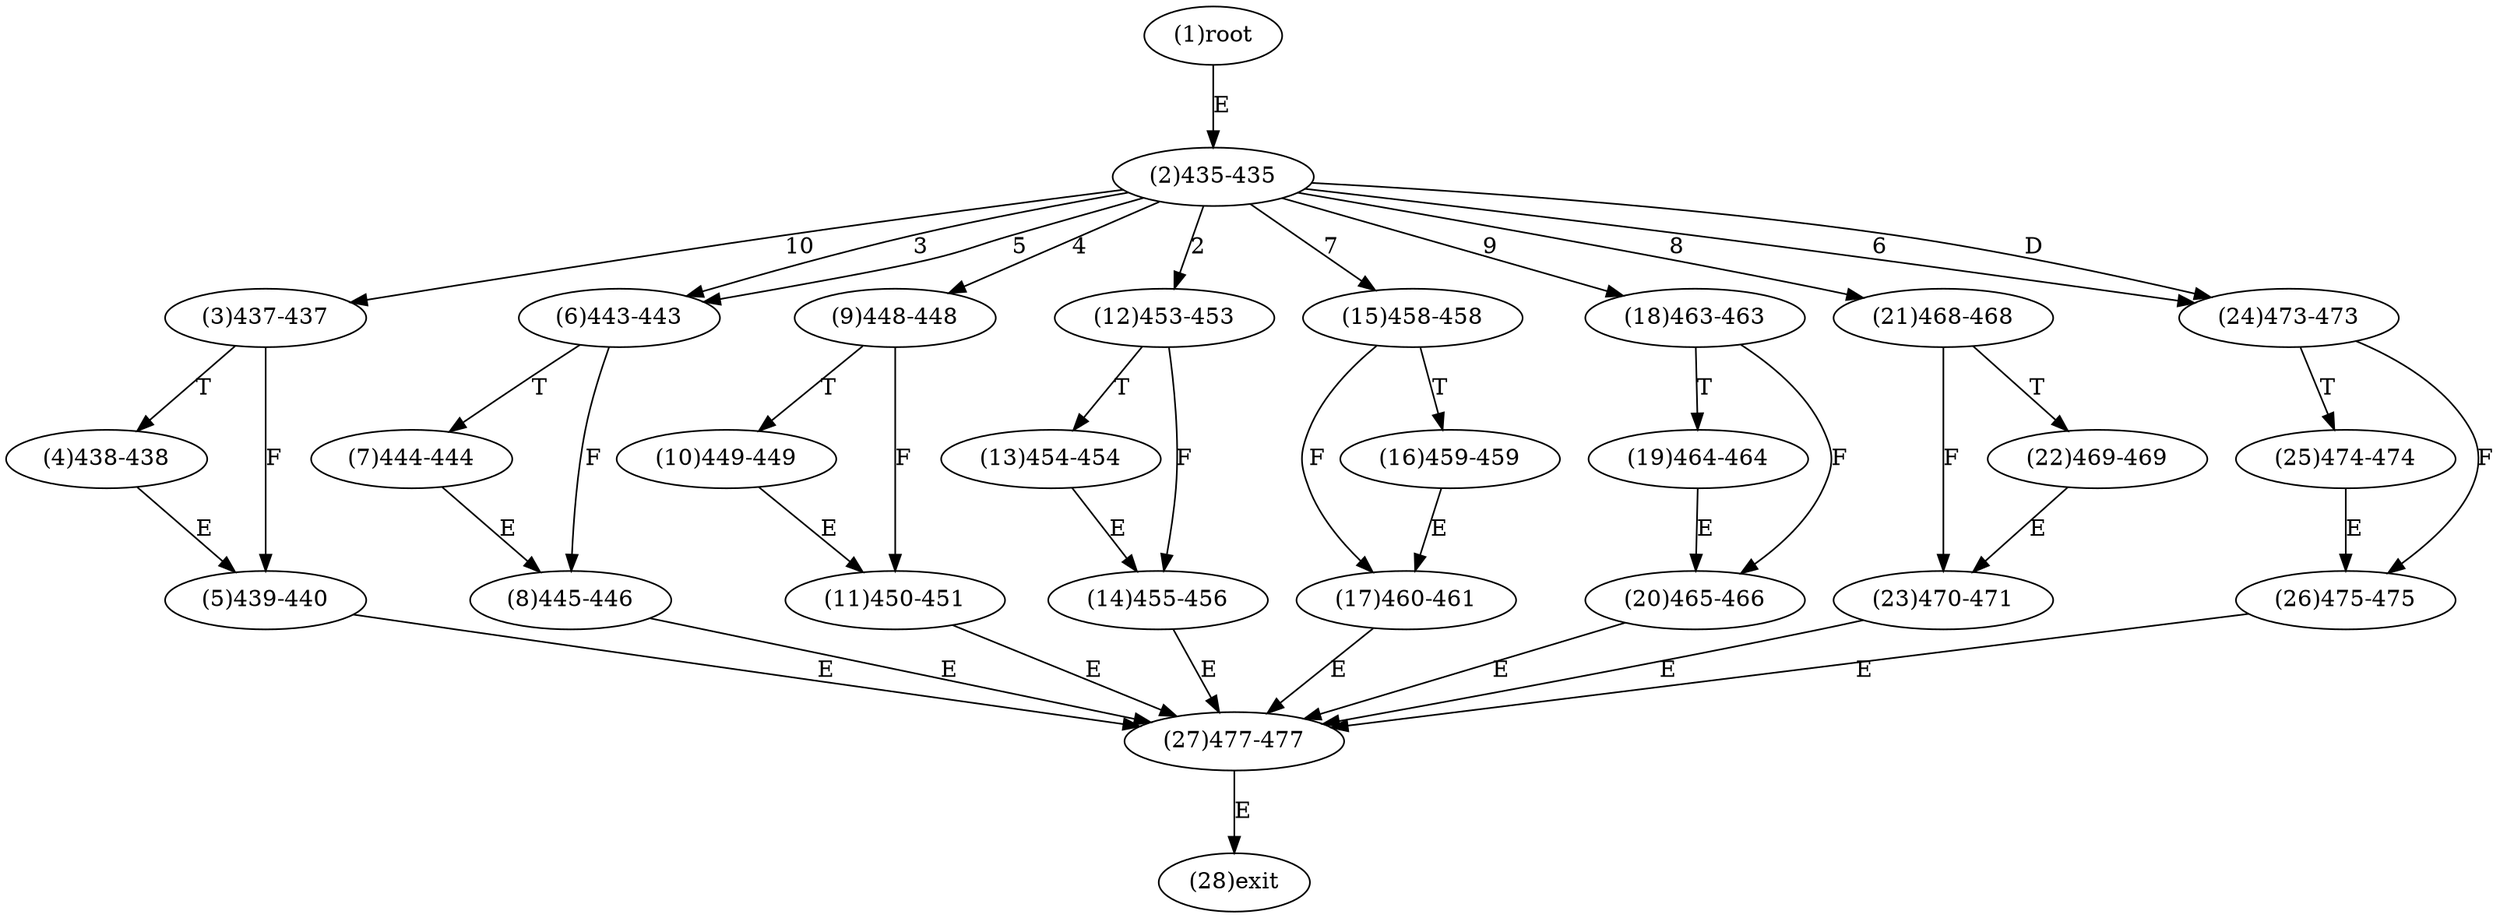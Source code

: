 digraph "" { 
1[ label="(1)root"];
2[ label="(2)435-435"];
3[ label="(3)437-437"];
4[ label="(4)438-438"];
5[ label="(5)439-440"];
6[ label="(6)443-443"];
7[ label="(7)444-444"];
8[ label="(8)445-446"];
9[ label="(9)448-448"];
10[ label="(10)449-449"];
11[ label="(11)450-451"];
12[ label="(12)453-453"];
13[ label="(13)454-454"];
14[ label="(14)455-456"];
15[ label="(15)458-458"];
17[ label="(17)460-461"];
16[ label="(16)459-459"];
19[ label="(19)464-464"];
18[ label="(18)463-463"];
21[ label="(21)468-468"];
20[ label="(20)465-466"];
23[ label="(23)470-471"];
22[ label="(22)469-469"];
25[ label="(25)474-474"];
24[ label="(24)473-473"];
27[ label="(27)477-477"];
26[ label="(26)475-475"];
28[ label="(28)exit"];
1->2[ label="E"];
2->12[ label="2"];
2->6[ label="3"];
2->9[ label="4"];
2->6[ label="5"];
2->24[ label="6"];
2->15[ label="7"];
2->21[ label="8"];
2->18[ label="9"];
2->3[ label="10"];
2->24[ label="D"];
3->5[ label="F"];
3->4[ label="T"];
4->5[ label="E"];
5->27[ label="E"];
6->8[ label="F"];
6->7[ label="T"];
7->8[ label="E"];
8->27[ label="E"];
9->11[ label="F"];
9->10[ label="T"];
10->11[ label="E"];
11->27[ label="E"];
12->14[ label="F"];
12->13[ label="T"];
13->14[ label="E"];
14->27[ label="E"];
15->17[ label="F"];
15->16[ label="T"];
16->17[ label="E"];
17->27[ label="E"];
18->20[ label="F"];
18->19[ label="T"];
19->20[ label="E"];
20->27[ label="E"];
21->23[ label="F"];
21->22[ label="T"];
22->23[ label="E"];
23->27[ label="E"];
24->26[ label="F"];
24->25[ label="T"];
25->26[ label="E"];
26->27[ label="E"];
27->28[ label="E"];
}